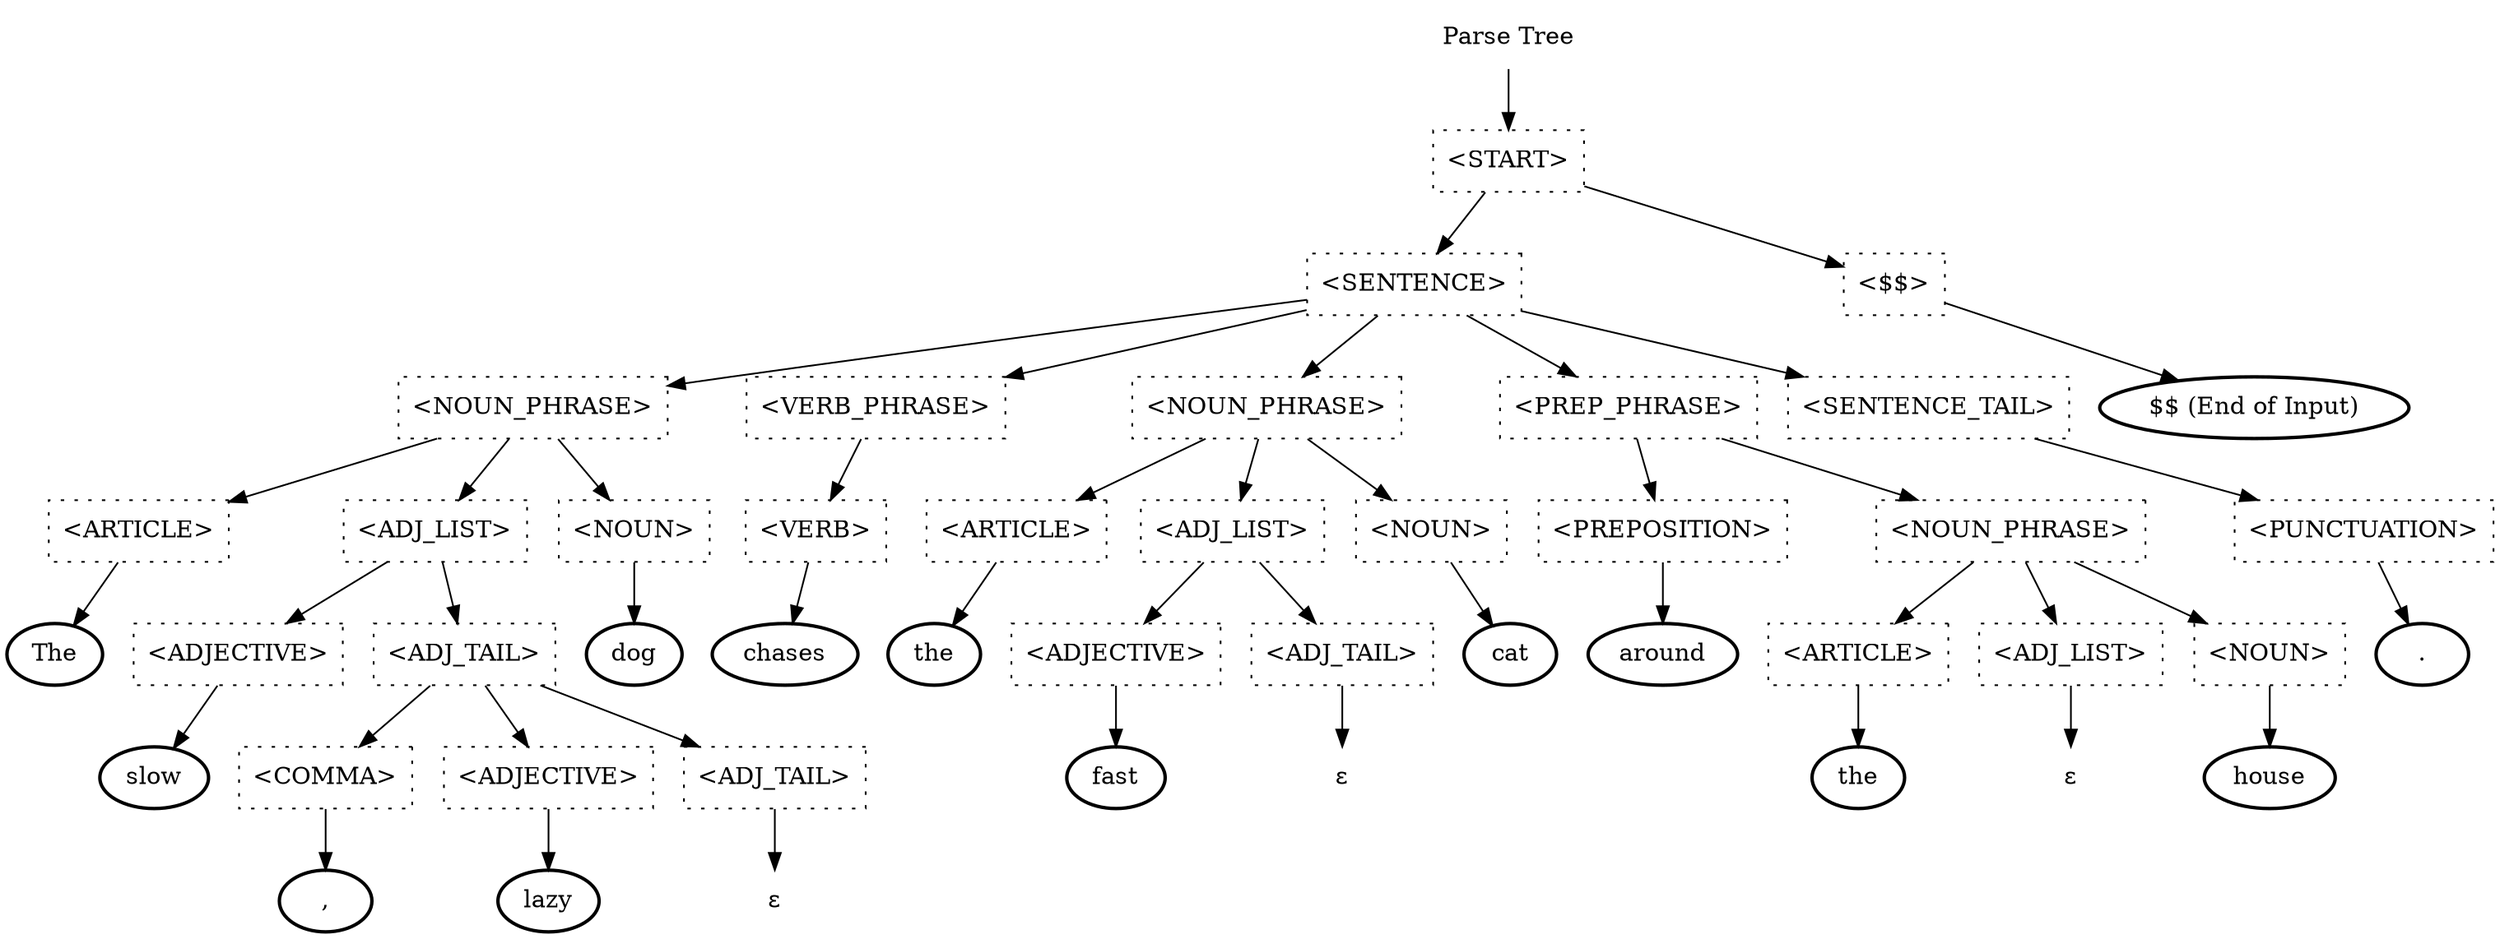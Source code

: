 digraph ParseTree {
	0 [label="Parse Tree", shape=plaintext];
	0 -> {1 [label="<START>", shape=rect, style=dotted]};
	1 -> {2 [label="<SENTENCE>", shape=rect, style=dotted]};
	2 -> {3 [label="<NOUN_PHRASE>", shape=rect, style=dotted]};
	3 -> {4 [label="<ARTICLE>", shape=rect, style=dotted]};
	4 -> {5 [label="The", shape=oval, style=bold]};
	3 -> {6 [label="<ADJ_LIST>", shape=rect, style=dotted]};
	6 -> {7 [label="<ADJECTIVE>", shape=rect, style=dotted]};
	7 -> {8 [label="slow", shape=oval, style=bold]};
	6 -> {9 [label="<ADJ_TAIL>", shape=rect, style=dotted]};
	9 -> {10 [label="<COMMA>", shape=rect, style=dotted]};
	10 -> {11 [label=",", shape=oval, style=bold]};
	9 -> {12 [label="<ADJECTIVE>", shape=rect, style=dotted]};
	12 -> {13 [label="lazy", shape=oval, style=bold]};
	9 -> {14 [label="<ADJ_TAIL>", shape=rect, style=dotted]};
	14 -> {15 [label="&epsilon;", shape=plaintext]};
	3 -> {16 [label="<NOUN>", shape=rect, style=dotted]};
	16 -> {17 [label="dog", shape=oval, style=bold]};
	2 -> {18 [label="<VERB_PHRASE>", shape=rect, style=dotted]};
	18 -> {19 [label="<VERB>", shape=rect, style=dotted]};
	19 -> {20 [label="chases", shape=oval, style=bold]};
	2 -> {21 [label="<NOUN_PHRASE>", shape=rect, style=dotted]};
	21 -> {22 [label="<ARTICLE>", shape=rect, style=dotted]};
	22 -> {23 [label="the", shape=oval, style=bold]};
	21 -> {24 [label="<ADJ_LIST>", shape=rect, style=dotted]};
	24 -> {25 [label="<ADJECTIVE>", shape=rect, style=dotted]};
	25 -> {26 [label="fast", shape=oval, style=bold]};
	24 -> {27 [label="<ADJ_TAIL>", shape=rect, style=dotted]};
	27 -> {28 [label="&epsilon;", shape=plaintext]};
	21 -> {29 [label="<NOUN>", shape=rect, style=dotted]};
	29 -> {30 [label="cat", shape=oval, style=bold]};
	2 -> {31 [label="<PREP_PHRASE>", shape=rect, style=dotted]};
	31 -> {32 [label="<PREPOSITION>", shape=rect, style=dotted]};
	32 -> {33 [label="around", shape=oval, style=bold]};
	31 -> {34 [label="<NOUN_PHRASE>", shape=rect, style=dotted]};
	34 -> {35 [label="<ARTICLE>", shape=rect, style=dotted]};
	35 -> {36 [label="the", shape=oval, style=bold]};
	34 -> {37 [label="<ADJ_LIST>", shape=rect, style=dotted]};
	37 -> {38 [label="&epsilon;", shape=plaintext]};
	34 -> {39 [label="<NOUN>", shape=rect, style=dotted]};
	39 -> {40 [label="house", shape=oval, style=bold]};
	2 -> {41 [label="<SENTENCE_TAIL>", shape=rect, style=dotted]};
	41 -> {42 [label="<PUNCTUATION>", shape=rect, style=dotted]};
	42 -> {43 [label=".", shape=oval, style=bold]};
	1 -> {44 [label="<$$>", shape=rect, style=dotted]};
	44 -> {45 [label="$$ (End of Input)", shape=oval, style=bold]};
}
